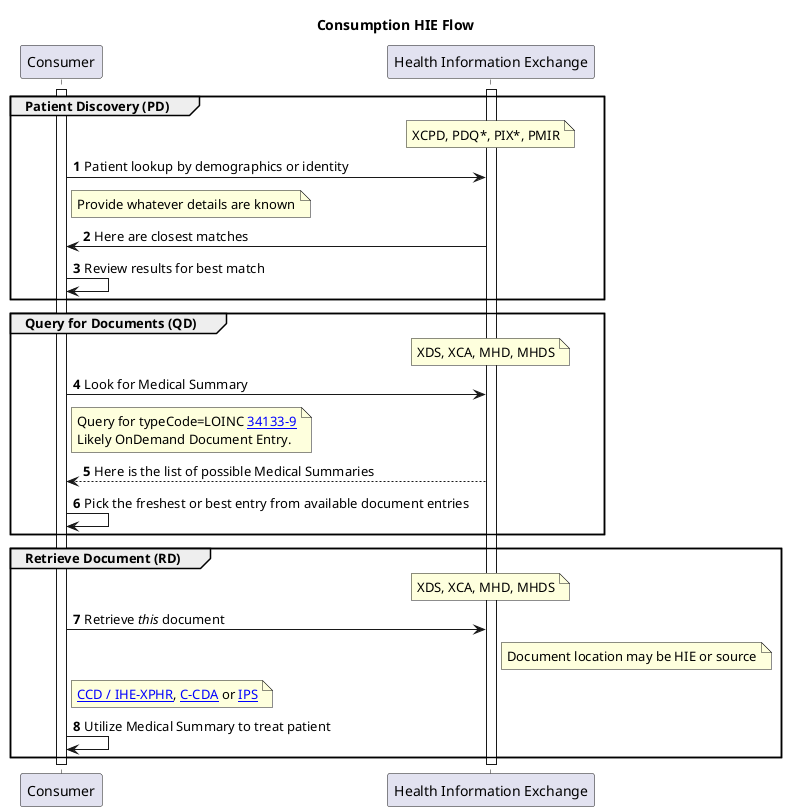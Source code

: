 @startuml
skinparam svgDimensionStyle false
title Consumption HIE Flow
participant "Consumer" as Consumer
participant "Health Information Exchange" as HIE [[https://profiles.ihe.net/ITI/HIE-Whitepaper/index.html HIE-Whitepaper]]
autonumber
activate Consumer
activate HIE

group Patient Discovery (PD)
note over HIE:  XCPD, PDQ*, PIX*, PMIR
Consumer -> HIE: Patient lookup by demographics or identity
Note right of Consumer: Provide whatever details are known
Consumer <- HIE: Here are closest matches
Consumer -> Consumer: Review results for best match
end group

group Query for Documents (QD)
note over HIE:  XDS, XCA, MHD, MHDS
Consumer -> HIE: Look for Medical Summary
Note right of Consumer: Query for typeCode=LOINC [[https://loinc.org/34133-9/ 34133-9]]\nLikely OnDemand Document Entry.
Consumer <-- HIE: Here is the list of possible Medical Summaries
Consumer -> Consumer: Pick the freshest or best entry from available document entries
end group

group Retrieve Document (RD)
note over HIE:  XDS, XCA, MHD, MHDS
Consumer -> HIE: Retrieve //this// document
note right of HIE: Document location may be HIE or source
Note right of Consumer: [[https://www.ihe.net/uploadedFiles/Documents/PCC/IHE_PCC_TF_Vol1.pdf#nameddest=4_Exchange_of_Personal_Health_R CCD / IHE-XPHR]], [[https://www.hl7.org/ccdasearch/ C-CDA]] or [[https://hl7.org/fhir/uv/ips/ IPS]]
Consumer -> Consumer: Utilize Medical Summary to treat patient
end group

deactivate HIE
deactivate Consumer

@enduml
